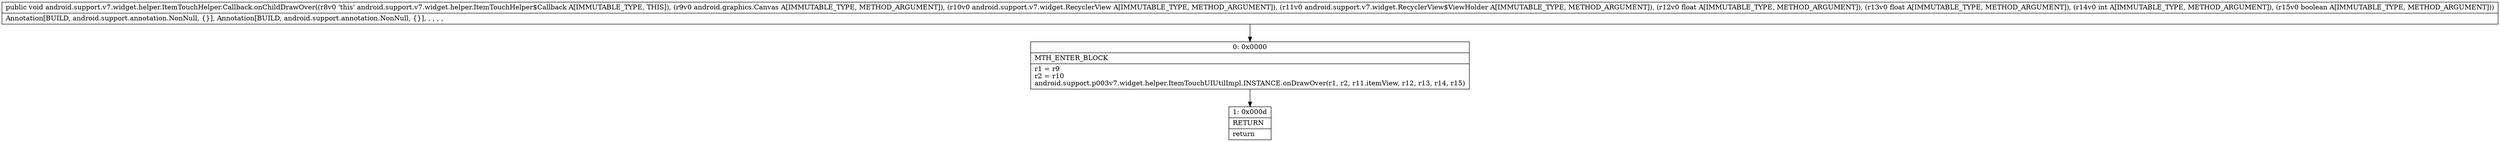 digraph "CFG forandroid.support.v7.widget.helper.ItemTouchHelper.Callback.onChildDrawOver(Landroid\/graphics\/Canvas;Landroid\/support\/v7\/widget\/RecyclerView;Landroid\/support\/v7\/widget\/RecyclerView$ViewHolder;FFIZ)V" {
Node_0 [shape=record,label="{0\:\ 0x0000|MTH_ENTER_BLOCK\l|r1 = r9\lr2 = r10\landroid.support.p003v7.widget.helper.ItemTouchUIUtilImpl.INSTANCE.onDrawOver(r1, r2, r11.itemView, r12, r13, r14, r15)\l}"];
Node_1 [shape=record,label="{1\:\ 0x000d|RETURN\l|return\l}"];
MethodNode[shape=record,label="{public void android.support.v7.widget.helper.ItemTouchHelper.Callback.onChildDrawOver((r8v0 'this' android.support.v7.widget.helper.ItemTouchHelper$Callback A[IMMUTABLE_TYPE, THIS]), (r9v0 android.graphics.Canvas A[IMMUTABLE_TYPE, METHOD_ARGUMENT]), (r10v0 android.support.v7.widget.RecyclerView A[IMMUTABLE_TYPE, METHOD_ARGUMENT]), (r11v0 android.support.v7.widget.RecyclerView$ViewHolder A[IMMUTABLE_TYPE, METHOD_ARGUMENT]), (r12v0 float A[IMMUTABLE_TYPE, METHOD_ARGUMENT]), (r13v0 float A[IMMUTABLE_TYPE, METHOD_ARGUMENT]), (r14v0 int A[IMMUTABLE_TYPE, METHOD_ARGUMENT]), (r15v0 boolean A[IMMUTABLE_TYPE, METHOD_ARGUMENT]))  | Annotation[BUILD, android.support.annotation.NonNull, \{\}], Annotation[BUILD, android.support.annotation.NonNull, \{\}], , , , , \l}"];
MethodNode -> Node_0;
Node_0 -> Node_1;
}

